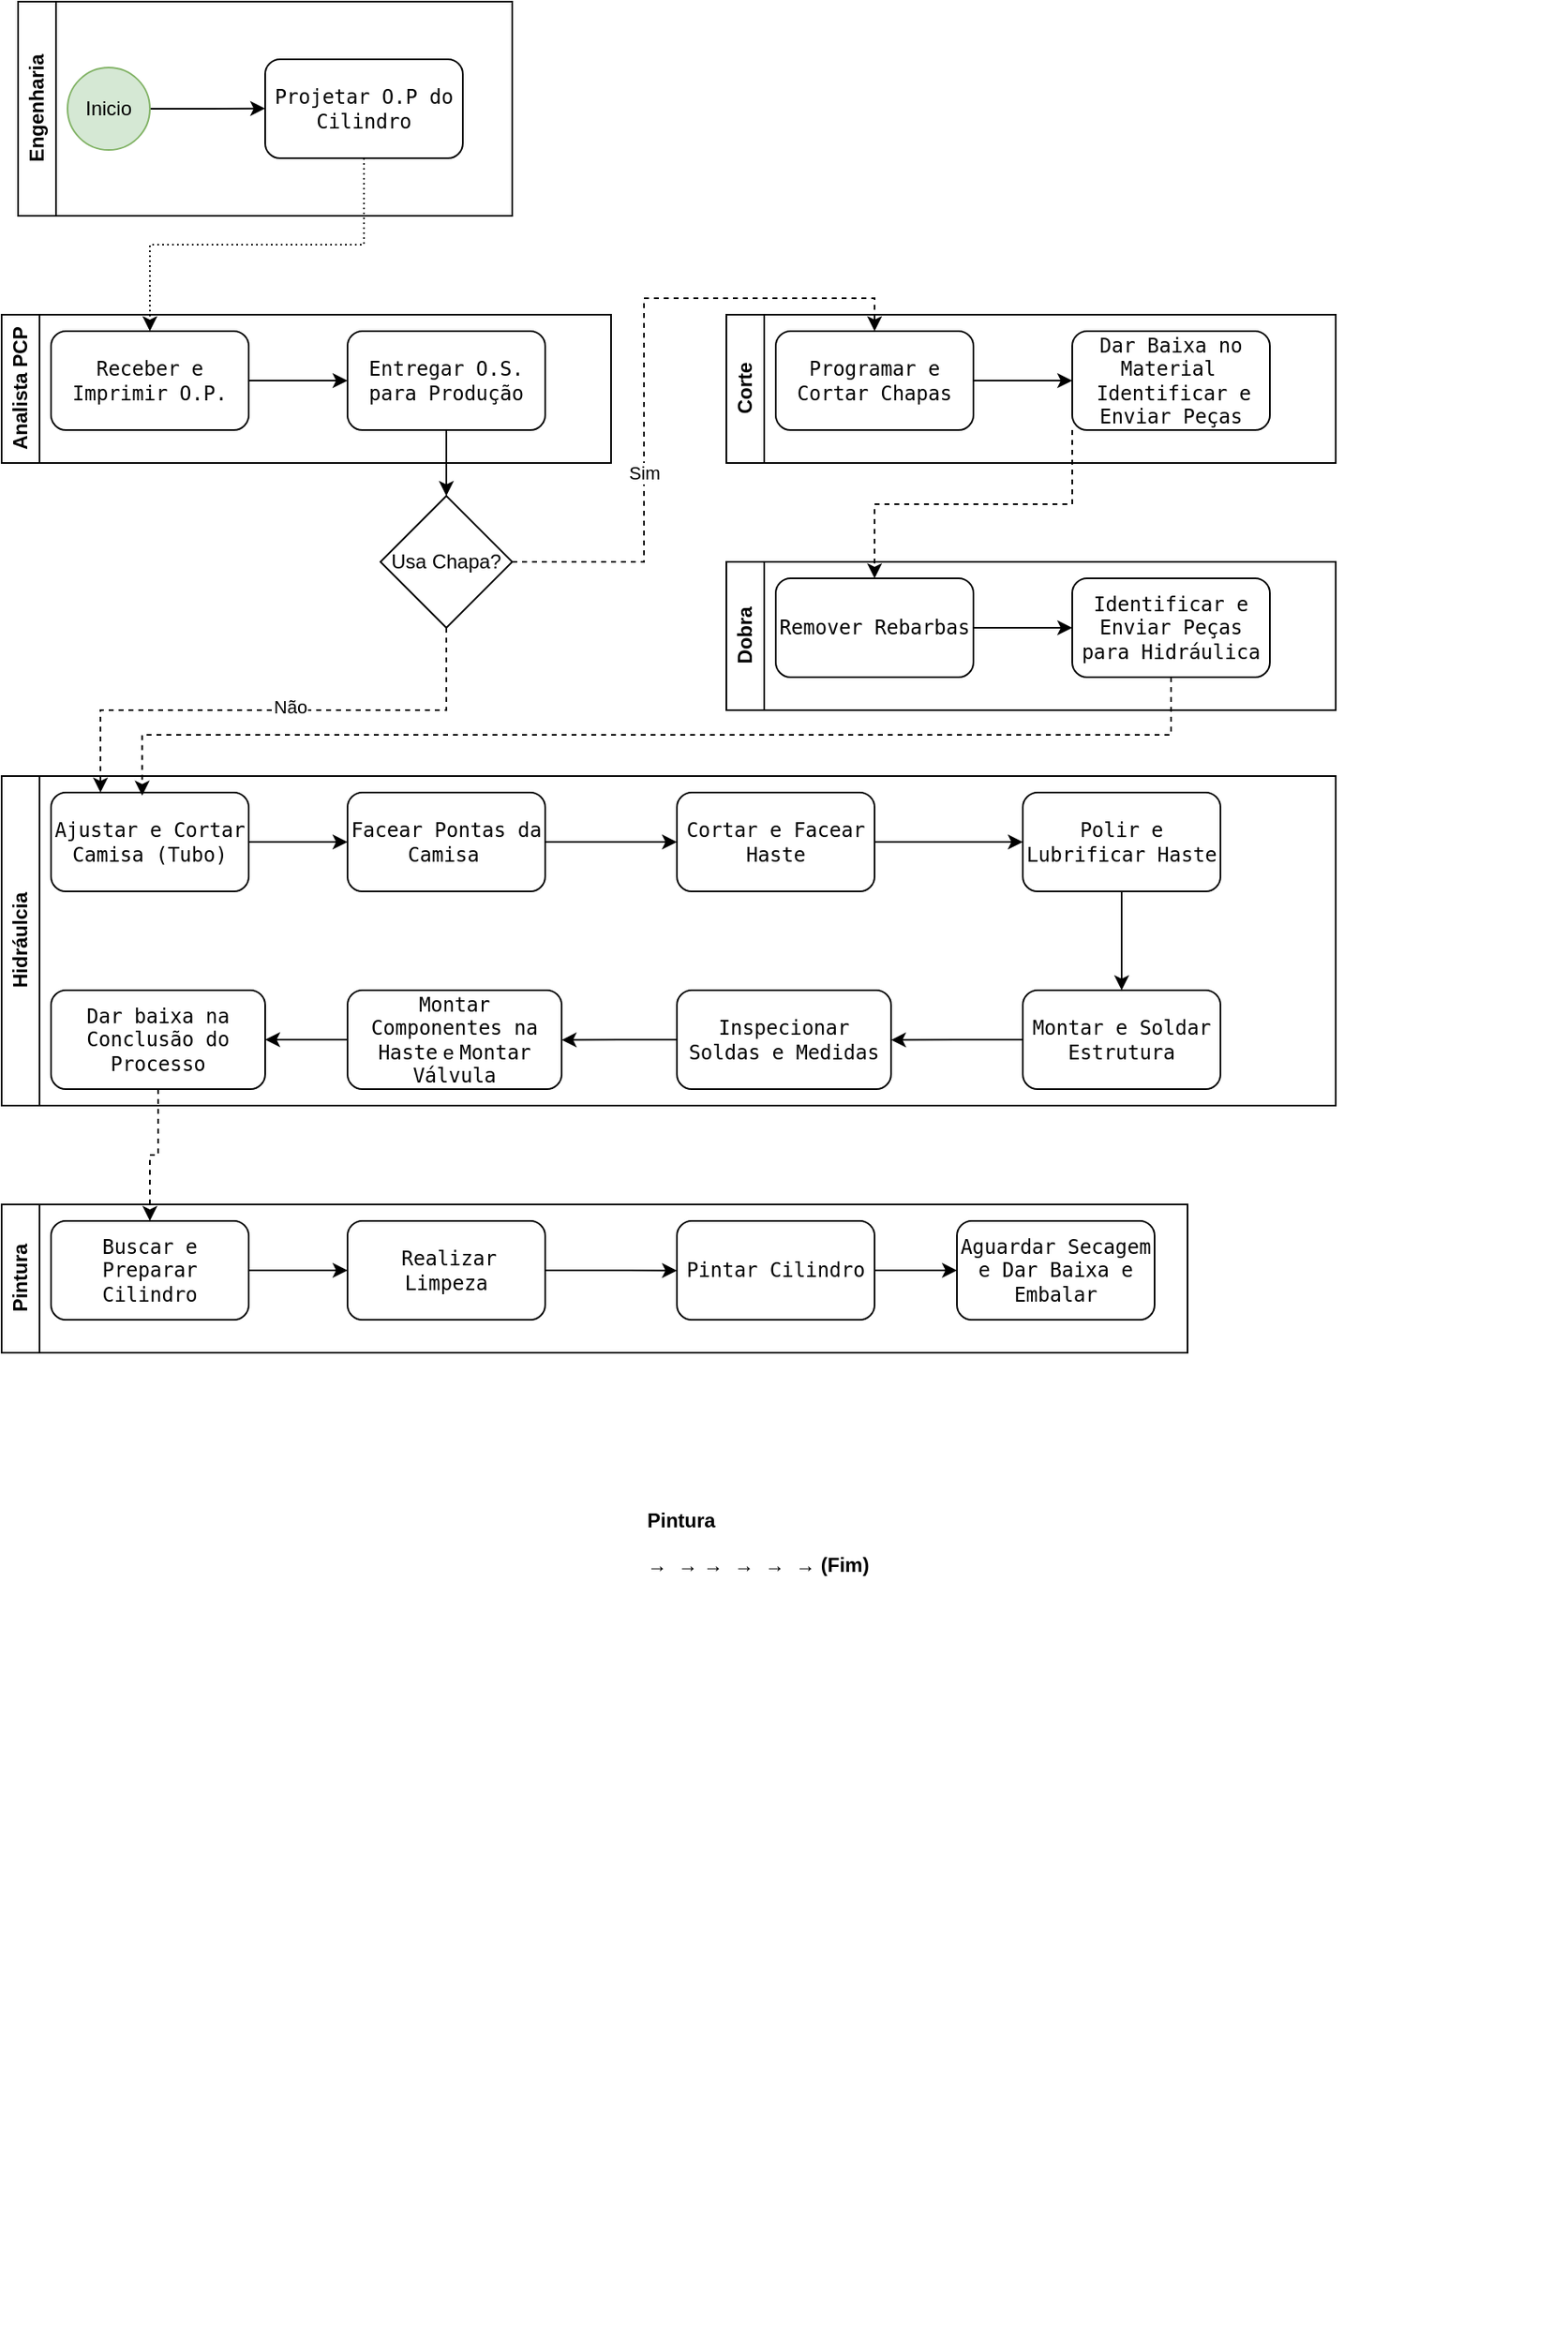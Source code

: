 <mxfile version="27.2.0">
  <diagram name="Page-1" id="2a216829-ef6e-dabb-86c1-c78162f3ba2b">
    <mxGraphModel dx="788" dy="1609" grid="1" gridSize="10" guides="1" tooltips="1" connect="1" arrows="1" fold="1" page="1" pageScale="1" pageWidth="850" pageHeight="1100" background="none" math="0" shadow="0">
      <root>
        <mxCell id="0" />
        <mxCell id="1" parent="0" />
        <mxCell id="AD-2xzPaG_5vpExTEv-p-4" style="edgeStyle=orthogonalEdgeStyle;rounded=0;orthogonalLoop=1;jettySize=auto;html=1;exitX=1;exitY=0.5;exitDx=0;exitDy=0;" edge="1" parent="1" source="AD-2xzPaG_5vpExTEv-p-2">
          <mxGeometry relative="1" as="geometry">
            <mxPoint x="170.0" y="54.862" as="targetPoint" />
          </mxGeometry>
        </mxCell>
        <mxCell id="AD-2xzPaG_5vpExTEv-p-2" value="Inicio" style="ellipse;whiteSpace=wrap;html=1;aspect=fixed;strokeColor=#82b366;fillColor=#d5e8d4;gradientColor=none;" vertex="1" parent="1">
          <mxGeometry x="50" y="30" width="50" height="50" as="geometry" />
        </mxCell>
        <mxCell id="AD-2xzPaG_5vpExTEv-p-3" value="&lt;p&gt;&lt;br&gt;&lt;/p&gt;&lt;p&gt;&lt;strong&gt;Pintura&lt;/strong&gt;&lt;/p&gt;&lt;p&gt;&lt;span class=&quot;selected&quot;&gt;→ &lt;/span&gt;&lt;span class=&quot;selected&quot;&gt;&amp;nbsp;→&lt;/span&gt;&lt;span class=&quot;selected&quot;&gt;&amp;nbsp;→ &lt;/span&gt;&lt;span class=&quot;selected&quot;&gt;&amp;nbsp;→ &lt;/span&gt;&lt;span class=&quot;selected&quot;&gt;&amp;nbsp;→ &lt;/span&gt;&lt;span class=&quot;selected&quot;&gt;&amp;nbsp;→ &lt;/span&gt;&lt;strong&gt;(Fim)&lt;/strong&gt;&lt;/p&gt;" style="text;whiteSpace=wrap;html=1;" vertex="1" parent="1">
          <mxGeometry x="400" y="860" width="560" height="550" as="geometry" />
        </mxCell>
        <mxCell id="AD-2xzPaG_5vpExTEv-p-7" value="Engenharia" style="swimlane;horizontal=0;whiteSpace=wrap;html=1;" vertex="1" parent="1">
          <mxGeometry x="20" y="-10" width="300" height="130" as="geometry" />
        </mxCell>
        <mxCell id="AD-2xzPaG_5vpExTEv-p-6" value="&lt;span style=&quot;font-family: monospace; text-align: left;&quot;&gt;Projetar O.P do Cilindro&lt;/span&gt;" style="rounded=1;whiteSpace=wrap;html=1;" vertex="1" parent="AD-2xzPaG_5vpExTEv-p-7">
          <mxGeometry x="150" y="35" width="120" height="60" as="geometry" />
        </mxCell>
        <mxCell id="AD-2xzPaG_5vpExTEv-p-9" value="Analista PCP" style="swimlane;horizontal=0;whiteSpace=wrap;html=1;startSize=23;" vertex="1" parent="1">
          <mxGeometry x="10" y="180" width="370" height="90" as="geometry" />
        </mxCell>
        <mxCell id="AD-2xzPaG_5vpExTEv-p-16" style="edgeStyle=orthogonalEdgeStyle;rounded=0;orthogonalLoop=1;jettySize=auto;html=1;" edge="1" parent="AD-2xzPaG_5vpExTEv-p-9" source="AD-2xzPaG_5vpExTEv-p-14">
          <mxGeometry relative="1" as="geometry">
            <mxPoint x="210" y="40.0" as="targetPoint" />
          </mxGeometry>
        </mxCell>
        <mxCell id="AD-2xzPaG_5vpExTEv-p-14" value="&lt;span style=&quot;font-family: monospace; text-align: left;&quot;&gt;Receber e Imprimir O.P.&lt;/span&gt;" style="rounded=1;whiteSpace=wrap;html=1;" vertex="1" parent="AD-2xzPaG_5vpExTEv-p-9">
          <mxGeometry x="30" y="10" width="120" height="60" as="geometry" />
        </mxCell>
        <mxCell id="AD-2xzPaG_5vpExTEv-p-17" value="&lt;span style=&quot;font-family: monospace; text-align: left;&quot;&gt;Entregar O.S. para Produção&lt;/span&gt;" style="rounded=1;whiteSpace=wrap;html=1;" vertex="1" parent="AD-2xzPaG_5vpExTEv-p-9">
          <mxGeometry x="210" y="10" width="120" height="60" as="geometry" />
        </mxCell>
        <mxCell id="AD-2xzPaG_5vpExTEv-p-15" style="edgeStyle=orthogonalEdgeStyle;rounded=0;orthogonalLoop=1;jettySize=auto;html=1;exitX=0.5;exitY=1;exitDx=0;exitDy=0;entryX=0.5;entryY=0;entryDx=0;entryDy=0;dashed=1;dashPattern=1 2;" edge="1" parent="1" source="AD-2xzPaG_5vpExTEv-p-6" target="AD-2xzPaG_5vpExTEv-p-14">
          <mxGeometry relative="1" as="geometry" />
        </mxCell>
        <mxCell id="AD-2xzPaG_5vpExTEv-p-25" style="edgeStyle=orthogonalEdgeStyle;rounded=0;orthogonalLoop=1;jettySize=auto;html=1;exitX=1;exitY=0.5;exitDx=0;exitDy=0;entryX=0.5;entryY=0;entryDx=0;entryDy=0;dashed=1;" edge="1" parent="1" source="AD-2xzPaG_5vpExTEv-p-19" target="AD-2xzPaG_5vpExTEv-p-23">
          <mxGeometry relative="1" as="geometry" />
        </mxCell>
        <mxCell id="AD-2xzPaG_5vpExTEv-p-26" value="Sim" style="edgeLabel;html=1;align=center;verticalAlign=middle;resizable=0;points=[];" vertex="1" connectable="0" parent="AD-2xzPaG_5vpExTEv-p-25">
          <mxGeometry x="-0.33" relative="1" as="geometry">
            <mxPoint as="offset" />
          </mxGeometry>
        </mxCell>
        <mxCell id="AD-2xzPaG_5vpExTEv-p-39" style="edgeStyle=orthogonalEdgeStyle;rounded=0;orthogonalLoop=1;jettySize=auto;html=1;exitX=0.5;exitY=1;exitDx=0;exitDy=0;entryX=0.25;entryY=0;entryDx=0;entryDy=0;dashed=1;" edge="1" parent="1" source="AD-2xzPaG_5vpExTEv-p-19" target="AD-2xzPaG_5vpExTEv-p-35">
          <mxGeometry relative="1" as="geometry" />
        </mxCell>
        <mxCell id="AD-2xzPaG_5vpExTEv-p-40" value="Não" style="edgeLabel;html=1;align=center;verticalAlign=middle;resizable=0;points=[];" vertex="1" connectable="0" parent="AD-2xzPaG_5vpExTEv-p-39">
          <mxGeometry x="-0.061" y="-2" relative="1" as="geometry">
            <mxPoint as="offset" />
          </mxGeometry>
        </mxCell>
        <mxCell id="AD-2xzPaG_5vpExTEv-p-19" value="Usa Chapa?" style="rhombus;whiteSpace=wrap;html=1;" vertex="1" parent="1">
          <mxGeometry x="240" y="290" width="80" height="80" as="geometry" />
        </mxCell>
        <mxCell id="AD-2xzPaG_5vpExTEv-p-20" style="edgeStyle=orthogonalEdgeStyle;rounded=0;orthogonalLoop=1;jettySize=auto;html=1;exitX=0.5;exitY=1;exitDx=0;exitDy=0;entryX=0.5;entryY=0;entryDx=0;entryDy=0;" edge="1" parent="1" source="AD-2xzPaG_5vpExTEv-p-17" target="AD-2xzPaG_5vpExTEv-p-19">
          <mxGeometry relative="1" as="geometry" />
        </mxCell>
        <mxCell id="AD-2xzPaG_5vpExTEv-p-21" value="Corte" style="swimlane;horizontal=0;whiteSpace=wrap;html=1;startSize=23;" vertex="1" parent="1">
          <mxGeometry x="450" y="180" width="370" height="90" as="geometry" />
        </mxCell>
        <mxCell id="AD-2xzPaG_5vpExTEv-p-22" style="edgeStyle=orthogonalEdgeStyle;rounded=0;orthogonalLoop=1;jettySize=auto;html=1;" edge="1" parent="AD-2xzPaG_5vpExTEv-p-21" source="AD-2xzPaG_5vpExTEv-p-23">
          <mxGeometry relative="1" as="geometry">
            <mxPoint x="210" y="40.0" as="targetPoint" />
          </mxGeometry>
        </mxCell>
        <mxCell id="AD-2xzPaG_5vpExTEv-p-23" value="&lt;span style=&quot;font-family: monospace; text-align: left;&quot;&gt;Programar e Cortar Chapas&lt;/span&gt;" style="rounded=1;whiteSpace=wrap;html=1;" vertex="1" parent="AD-2xzPaG_5vpExTEv-p-21">
          <mxGeometry x="30" y="10" width="120" height="60" as="geometry" />
        </mxCell>
        <mxCell id="AD-2xzPaG_5vpExTEv-p-24" value="&lt;code style=&quot;text-align: left;&quot;&gt;Dar Baixa no Material&lt;/code&gt;&lt;span style=&quot;text-align: left;&quot; class=&quot;selected&quot;&gt;&amp;nbsp;&lt;/span&gt;&lt;div&gt;&lt;span style=&quot;text-align: left;&quot; class=&quot;selected&quot;&gt;&amp;nbsp;&lt;/span&gt;&lt;code style=&quot;text-align: left;&quot;&gt;Identificar e Enviar Peças&lt;/code&gt;&lt;/div&gt;" style="rounded=1;whiteSpace=wrap;html=1;" vertex="1" parent="AD-2xzPaG_5vpExTEv-p-21">
          <mxGeometry x="210" y="10" width="120" height="60" as="geometry" />
        </mxCell>
        <mxCell id="AD-2xzPaG_5vpExTEv-p-27" value="Dobra" style="swimlane;horizontal=0;whiteSpace=wrap;html=1;startSize=23;" vertex="1" parent="1">
          <mxGeometry x="450" y="330" width="370" height="90" as="geometry" />
        </mxCell>
        <mxCell id="AD-2xzPaG_5vpExTEv-p-28" style="edgeStyle=orthogonalEdgeStyle;rounded=0;orthogonalLoop=1;jettySize=auto;html=1;" edge="1" parent="AD-2xzPaG_5vpExTEv-p-27" source="AD-2xzPaG_5vpExTEv-p-29">
          <mxGeometry relative="1" as="geometry">
            <mxPoint x="210" y="40.0" as="targetPoint" />
          </mxGeometry>
        </mxCell>
        <mxCell id="AD-2xzPaG_5vpExTEv-p-29" value="&lt;span style=&quot;font-family: monospace; text-align: left;&quot;&gt;Remover Rebarbas&lt;/span&gt;" style="rounded=1;whiteSpace=wrap;html=1;" vertex="1" parent="AD-2xzPaG_5vpExTEv-p-27">
          <mxGeometry x="30" y="10" width="120" height="60" as="geometry" />
        </mxCell>
        <mxCell id="AD-2xzPaG_5vpExTEv-p-30" value="&lt;span style=&quot;font-family: monospace; text-align: left;&quot;&gt;Identificar e Enviar Peças para Hidráulica&lt;/span&gt;" style="rounded=1;whiteSpace=wrap;html=1;" vertex="1" parent="AD-2xzPaG_5vpExTEv-p-27">
          <mxGeometry x="210" y="10" width="120" height="60" as="geometry" />
        </mxCell>
        <mxCell id="AD-2xzPaG_5vpExTEv-p-32" style="edgeStyle=orthogonalEdgeStyle;rounded=0;orthogonalLoop=1;jettySize=auto;html=1;exitX=0;exitY=1;exitDx=0;exitDy=0;entryX=0.5;entryY=0;entryDx=0;entryDy=0;dashed=1;" edge="1" parent="1" source="AD-2xzPaG_5vpExTEv-p-24" target="AD-2xzPaG_5vpExTEv-p-29">
          <mxGeometry relative="1" as="geometry" />
        </mxCell>
        <mxCell id="AD-2xzPaG_5vpExTEv-p-33" value="Hidráulcia" style="swimlane;horizontal=0;whiteSpace=wrap;html=1;startSize=23;" vertex="1" parent="1">
          <mxGeometry x="10" y="460" width="810" height="200" as="geometry" />
        </mxCell>
        <mxCell id="AD-2xzPaG_5vpExTEv-p-34" style="edgeStyle=orthogonalEdgeStyle;rounded=0;orthogonalLoop=1;jettySize=auto;html=1;" edge="1" parent="AD-2xzPaG_5vpExTEv-p-33" source="AD-2xzPaG_5vpExTEv-p-35">
          <mxGeometry relative="1" as="geometry">
            <mxPoint x="210" y="40.0" as="targetPoint" />
          </mxGeometry>
        </mxCell>
        <mxCell id="AD-2xzPaG_5vpExTEv-p-35" value="&lt;span style=&quot;font-family: monospace; text-align: left;&quot;&gt;Ajustar e Cortar Camisa (Tubo)&lt;/span&gt;" style="rounded=1;whiteSpace=wrap;html=1;" vertex="1" parent="AD-2xzPaG_5vpExTEv-p-33">
          <mxGeometry x="30" y="10" width="120" height="60" as="geometry" />
        </mxCell>
        <mxCell id="AD-2xzPaG_5vpExTEv-p-42" style="edgeStyle=orthogonalEdgeStyle;rounded=0;orthogonalLoop=1;jettySize=auto;html=1;exitX=1;exitY=0.5;exitDx=0;exitDy=0;entryX=0;entryY=0.5;entryDx=0;entryDy=0;" edge="1" parent="AD-2xzPaG_5vpExTEv-p-33" source="AD-2xzPaG_5vpExTEv-p-36" target="AD-2xzPaG_5vpExTEv-p-43">
          <mxGeometry relative="1" as="geometry">
            <mxPoint x="410" y="40.167" as="targetPoint" />
          </mxGeometry>
        </mxCell>
        <mxCell id="AD-2xzPaG_5vpExTEv-p-36" value="&lt;code style=&quot;text-align: left;&quot;&gt;Facear Pontas da Camisa&lt;/code&gt;&lt;span style=&quot;text-align: left;&quot; class=&quot;selected&quot;&gt;&amp;nbsp;&lt;/span&gt;" style="rounded=1;whiteSpace=wrap;html=1;" vertex="1" parent="AD-2xzPaG_5vpExTEv-p-33">
          <mxGeometry x="210" y="10" width="120" height="60" as="geometry" />
        </mxCell>
        <mxCell id="AD-2xzPaG_5vpExTEv-p-44" style="edgeStyle=orthogonalEdgeStyle;rounded=0;orthogonalLoop=1;jettySize=auto;html=1;exitX=1;exitY=0.5;exitDx=0;exitDy=0;entryX=0;entryY=0.5;entryDx=0;entryDy=0;" edge="1" parent="AD-2xzPaG_5vpExTEv-p-33" source="AD-2xzPaG_5vpExTEv-p-43" target="AD-2xzPaG_5vpExTEv-p-45">
          <mxGeometry relative="1" as="geometry">
            <mxPoint x="620" y="40.167" as="targetPoint" />
          </mxGeometry>
        </mxCell>
        <mxCell id="AD-2xzPaG_5vpExTEv-p-43" value="&lt;span style=&quot;font-family: monospace; text-align: left;&quot;&gt;Cortar e Facear Haste&lt;/span&gt;" style="rounded=1;whiteSpace=wrap;html=1;" vertex="1" parent="AD-2xzPaG_5vpExTEv-p-33">
          <mxGeometry x="410" y="10" width="120" height="60" as="geometry" />
        </mxCell>
        <mxCell id="AD-2xzPaG_5vpExTEv-p-50" style="edgeStyle=orthogonalEdgeStyle;rounded=0;orthogonalLoop=1;jettySize=auto;html=1;exitX=0.5;exitY=1;exitDx=0;exitDy=0;" edge="1" parent="AD-2xzPaG_5vpExTEv-p-33" source="AD-2xzPaG_5vpExTEv-p-45" target="AD-2xzPaG_5vpExTEv-p-49">
          <mxGeometry relative="1" as="geometry" />
        </mxCell>
        <mxCell id="AD-2xzPaG_5vpExTEv-p-45" value="&lt;span style=&quot;font-family: monospace; text-align: left;&quot;&gt;Polir e Lubrificar Haste&lt;/span&gt;" style="rounded=1;whiteSpace=wrap;html=1;" vertex="1" parent="AD-2xzPaG_5vpExTEv-p-33">
          <mxGeometry x="620" y="10" width="120" height="60" as="geometry" />
        </mxCell>
        <mxCell id="AD-2xzPaG_5vpExTEv-p-52" style="edgeStyle=orthogonalEdgeStyle;rounded=0;orthogonalLoop=1;jettySize=auto;html=1;exitX=0;exitY=0.5;exitDx=0;exitDy=0;" edge="1" parent="AD-2xzPaG_5vpExTEv-p-33" source="AD-2xzPaG_5vpExTEv-p-49">
          <mxGeometry relative="1" as="geometry">
            <mxPoint x="540" y="160.167" as="targetPoint" />
          </mxGeometry>
        </mxCell>
        <mxCell id="AD-2xzPaG_5vpExTEv-p-49" value="&lt;span style=&quot;font-family: monospace; text-align: left;&quot;&gt;Montar e Soldar Estrutura&lt;/span&gt;" style="rounded=1;whiteSpace=wrap;html=1;" vertex="1" parent="AD-2xzPaG_5vpExTEv-p-33">
          <mxGeometry x="620" y="130" width="120" height="60" as="geometry" />
        </mxCell>
        <mxCell id="AD-2xzPaG_5vpExTEv-p-54" style="edgeStyle=orthogonalEdgeStyle;rounded=0;orthogonalLoop=1;jettySize=auto;html=1;exitX=0;exitY=0.5;exitDx=0;exitDy=0;" edge="1" parent="AD-2xzPaG_5vpExTEv-p-33" source="AD-2xzPaG_5vpExTEv-p-53">
          <mxGeometry relative="1" as="geometry">
            <mxPoint x="340" y="160.167" as="targetPoint" />
          </mxGeometry>
        </mxCell>
        <mxCell id="AD-2xzPaG_5vpExTEv-p-53" value="&lt;span style=&quot;font-family: monospace; text-align: left;&quot;&gt;Inspecionar Soldas e Medidas&lt;/span&gt;" style="rounded=1;whiteSpace=wrap;html=1;" vertex="1" parent="AD-2xzPaG_5vpExTEv-p-33">
          <mxGeometry x="410" y="130" width="130" height="60" as="geometry" />
        </mxCell>
        <mxCell id="AD-2xzPaG_5vpExTEv-p-57" style="edgeStyle=orthogonalEdgeStyle;rounded=0;orthogonalLoop=1;jettySize=auto;html=1;exitX=0;exitY=0.5;exitDx=0;exitDy=0;entryX=1;entryY=0.5;entryDx=0;entryDy=0;" edge="1" parent="AD-2xzPaG_5vpExTEv-p-33" source="AD-2xzPaG_5vpExTEv-p-55">
          <mxGeometry relative="1" as="geometry">
            <mxPoint x="160" y="160" as="targetPoint" />
          </mxGeometry>
        </mxCell>
        <mxCell id="AD-2xzPaG_5vpExTEv-p-55" value="&lt;code style=&quot;text-align: left;&quot;&gt;Montar Componentes na Haste&lt;/code&gt;&lt;span style=&quot;text-align: left;&quot; class=&quot;selected&quot;&gt;&amp;nbsp;e&amp;nbsp;&lt;/span&gt;&lt;code style=&quot;text-align: left;&quot;&gt;Montar Válvula&lt;/code&gt;" style="rounded=1;whiteSpace=wrap;html=1;" vertex="1" parent="AD-2xzPaG_5vpExTEv-p-33">
          <mxGeometry x="210" y="130" width="130" height="60" as="geometry" />
        </mxCell>
        <mxCell id="AD-2xzPaG_5vpExTEv-p-58" value="&lt;div style=&quot;&quot;&gt;&lt;font face=&quot;monospace&quot;&gt;Dar baixa na Conclusão do Processo&lt;/font&gt;&lt;/div&gt;" style="rounded=1;whiteSpace=wrap;html=1;align=center;" vertex="1" parent="AD-2xzPaG_5vpExTEv-p-33">
          <mxGeometry x="30" y="130" width="130" height="60" as="geometry" />
        </mxCell>
        <mxCell id="AD-2xzPaG_5vpExTEv-p-51" style="edgeStyle=orthogonalEdgeStyle;rounded=0;orthogonalLoop=1;jettySize=auto;html=1;exitX=0.5;exitY=1;exitDx=0;exitDy=0;entryX=0.461;entryY=0.031;entryDx=0;entryDy=0;entryPerimeter=0;dashed=1;" edge="1" parent="1" source="AD-2xzPaG_5vpExTEv-p-30" target="AD-2xzPaG_5vpExTEv-p-35">
          <mxGeometry relative="1" as="geometry" />
        </mxCell>
        <mxCell id="AD-2xzPaG_5vpExTEv-p-59" value="Pintura" style="swimlane;horizontal=0;whiteSpace=wrap;html=1;startSize=23;" vertex="1" parent="1">
          <mxGeometry x="10" y="720" width="720" height="90" as="geometry" />
        </mxCell>
        <mxCell id="AD-2xzPaG_5vpExTEv-p-60" style="edgeStyle=orthogonalEdgeStyle;rounded=0;orthogonalLoop=1;jettySize=auto;html=1;" edge="1" parent="AD-2xzPaG_5vpExTEv-p-59" source="AD-2xzPaG_5vpExTEv-p-61">
          <mxGeometry relative="1" as="geometry">
            <mxPoint x="210" y="40.0" as="targetPoint" />
          </mxGeometry>
        </mxCell>
        <mxCell id="AD-2xzPaG_5vpExTEv-p-61" value="&lt;span style=&quot;font-family: monospace; text-align: left;&quot;&gt;Buscar e Preparar Cilindro&lt;/span&gt;" style="rounded=1;whiteSpace=wrap;html=1;" vertex="1" parent="AD-2xzPaG_5vpExTEv-p-59">
          <mxGeometry x="30" y="10" width="120" height="60" as="geometry" />
        </mxCell>
        <mxCell id="AD-2xzPaG_5vpExTEv-p-64" style="edgeStyle=orthogonalEdgeStyle;rounded=0;orthogonalLoop=1;jettySize=auto;html=1;exitX=1;exitY=0.5;exitDx=0;exitDy=0;" edge="1" parent="AD-2xzPaG_5vpExTEv-p-59" source="AD-2xzPaG_5vpExTEv-p-62">
          <mxGeometry relative="1" as="geometry">
            <mxPoint x="410" y="40.167" as="targetPoint" />
          </mxGeometry>
        </mxCell>
        <mxCell id="AD-2xzPaG_5vpExTEv-p-62" value="&lt;span style=&quot;text-align: left;&quot; class=&quot;selected&quot;&gt;&amp;nbsp;&lt;/span&gt;&lt;code style=&quot;text-align: left;&quot;&gt;Realizar Limpeza&lt;/code&gt;" style="rounded=1;whiteSpace=wrap;html=1;" vertex="1" parent="AD-2xzPaG_5vpExTEv-p-59">
          <mxGeometry x="210" y="10" width="120" height="60" as="geometry" />
        </mxCell>
        <mxCell id="AD-2xzPaG_5vpExTEv-p-67" style="edgeStyle=orthogonalEdgeStyle;rounded=0;orthogonalLoop=1;jettySize=auto;html=1;" edge="1" parent="AD-2xzPaG_5vpExTEv-p-59" source="AD-2xzPaG_5vpExTEv-p-65" target="AD-2xzPaG_5vpExTEv-p-66">
          <mxGeometry relative="1" as="geometry" />
        </mxCell>
        <mxCell id="AD-2xzPaG_5vpExTEv-p-65" value="&lt;span style=&quot;font-family: monospace; text-align: left;&quot;&gt;Pintar Cilindro&lt;/span&gt;" style="rounded=1;whiteSpace=wrap;html=1;" vertex="1" parent="AD-2xzPaG_5vpExTEv-p-59">
          <mxGeometry x="410" y="10" width="120" height="60" as="geometry" />
        </mxCell>
        <mxCell id="AD-2xzPaG_5vpExTEv-p-66" value="&lt;span style=&quot;font-family: monospace; text-align: left;&quot;&gt;Aguardar Secagem e&amp;nbsp;&lt;/span&gt;&lt;span style=&quot;font-family: monospace; text-align: left;&quot;&gt;Dar Baixa e Embalar&lt;/span&gt;" style="rounded=1;whiteSpace=wrap;html=1;" vertex="1" parent="AD-2xzPaG_5vpExTEv-p-59">
          <mxGeometry x="580" y="10" width="120" height="60" as="geometry" />
        </mxCell>
        <mxCell id="AD-2xzPaG_5vpExTEv-p-63" style="edgeStyle=orthogonalEdgeStyle;rounded=0;orthogonalLoop=1;jettySize=auto;html=1;exitX=0.5;exitY=1;exitDx=0;exitDy=0;dashed=1;" edge="1" parent="1" source="AD-2xzPaG_5vpExTEv-p-58" target="AD-2xzPaG_5vpExTEv-p-61">
          <mxGeometry relative="1" as="geometry" />
        </mxCell>
      </root>
    </mxGraphModel>
  </diagram>
</mxfile>
